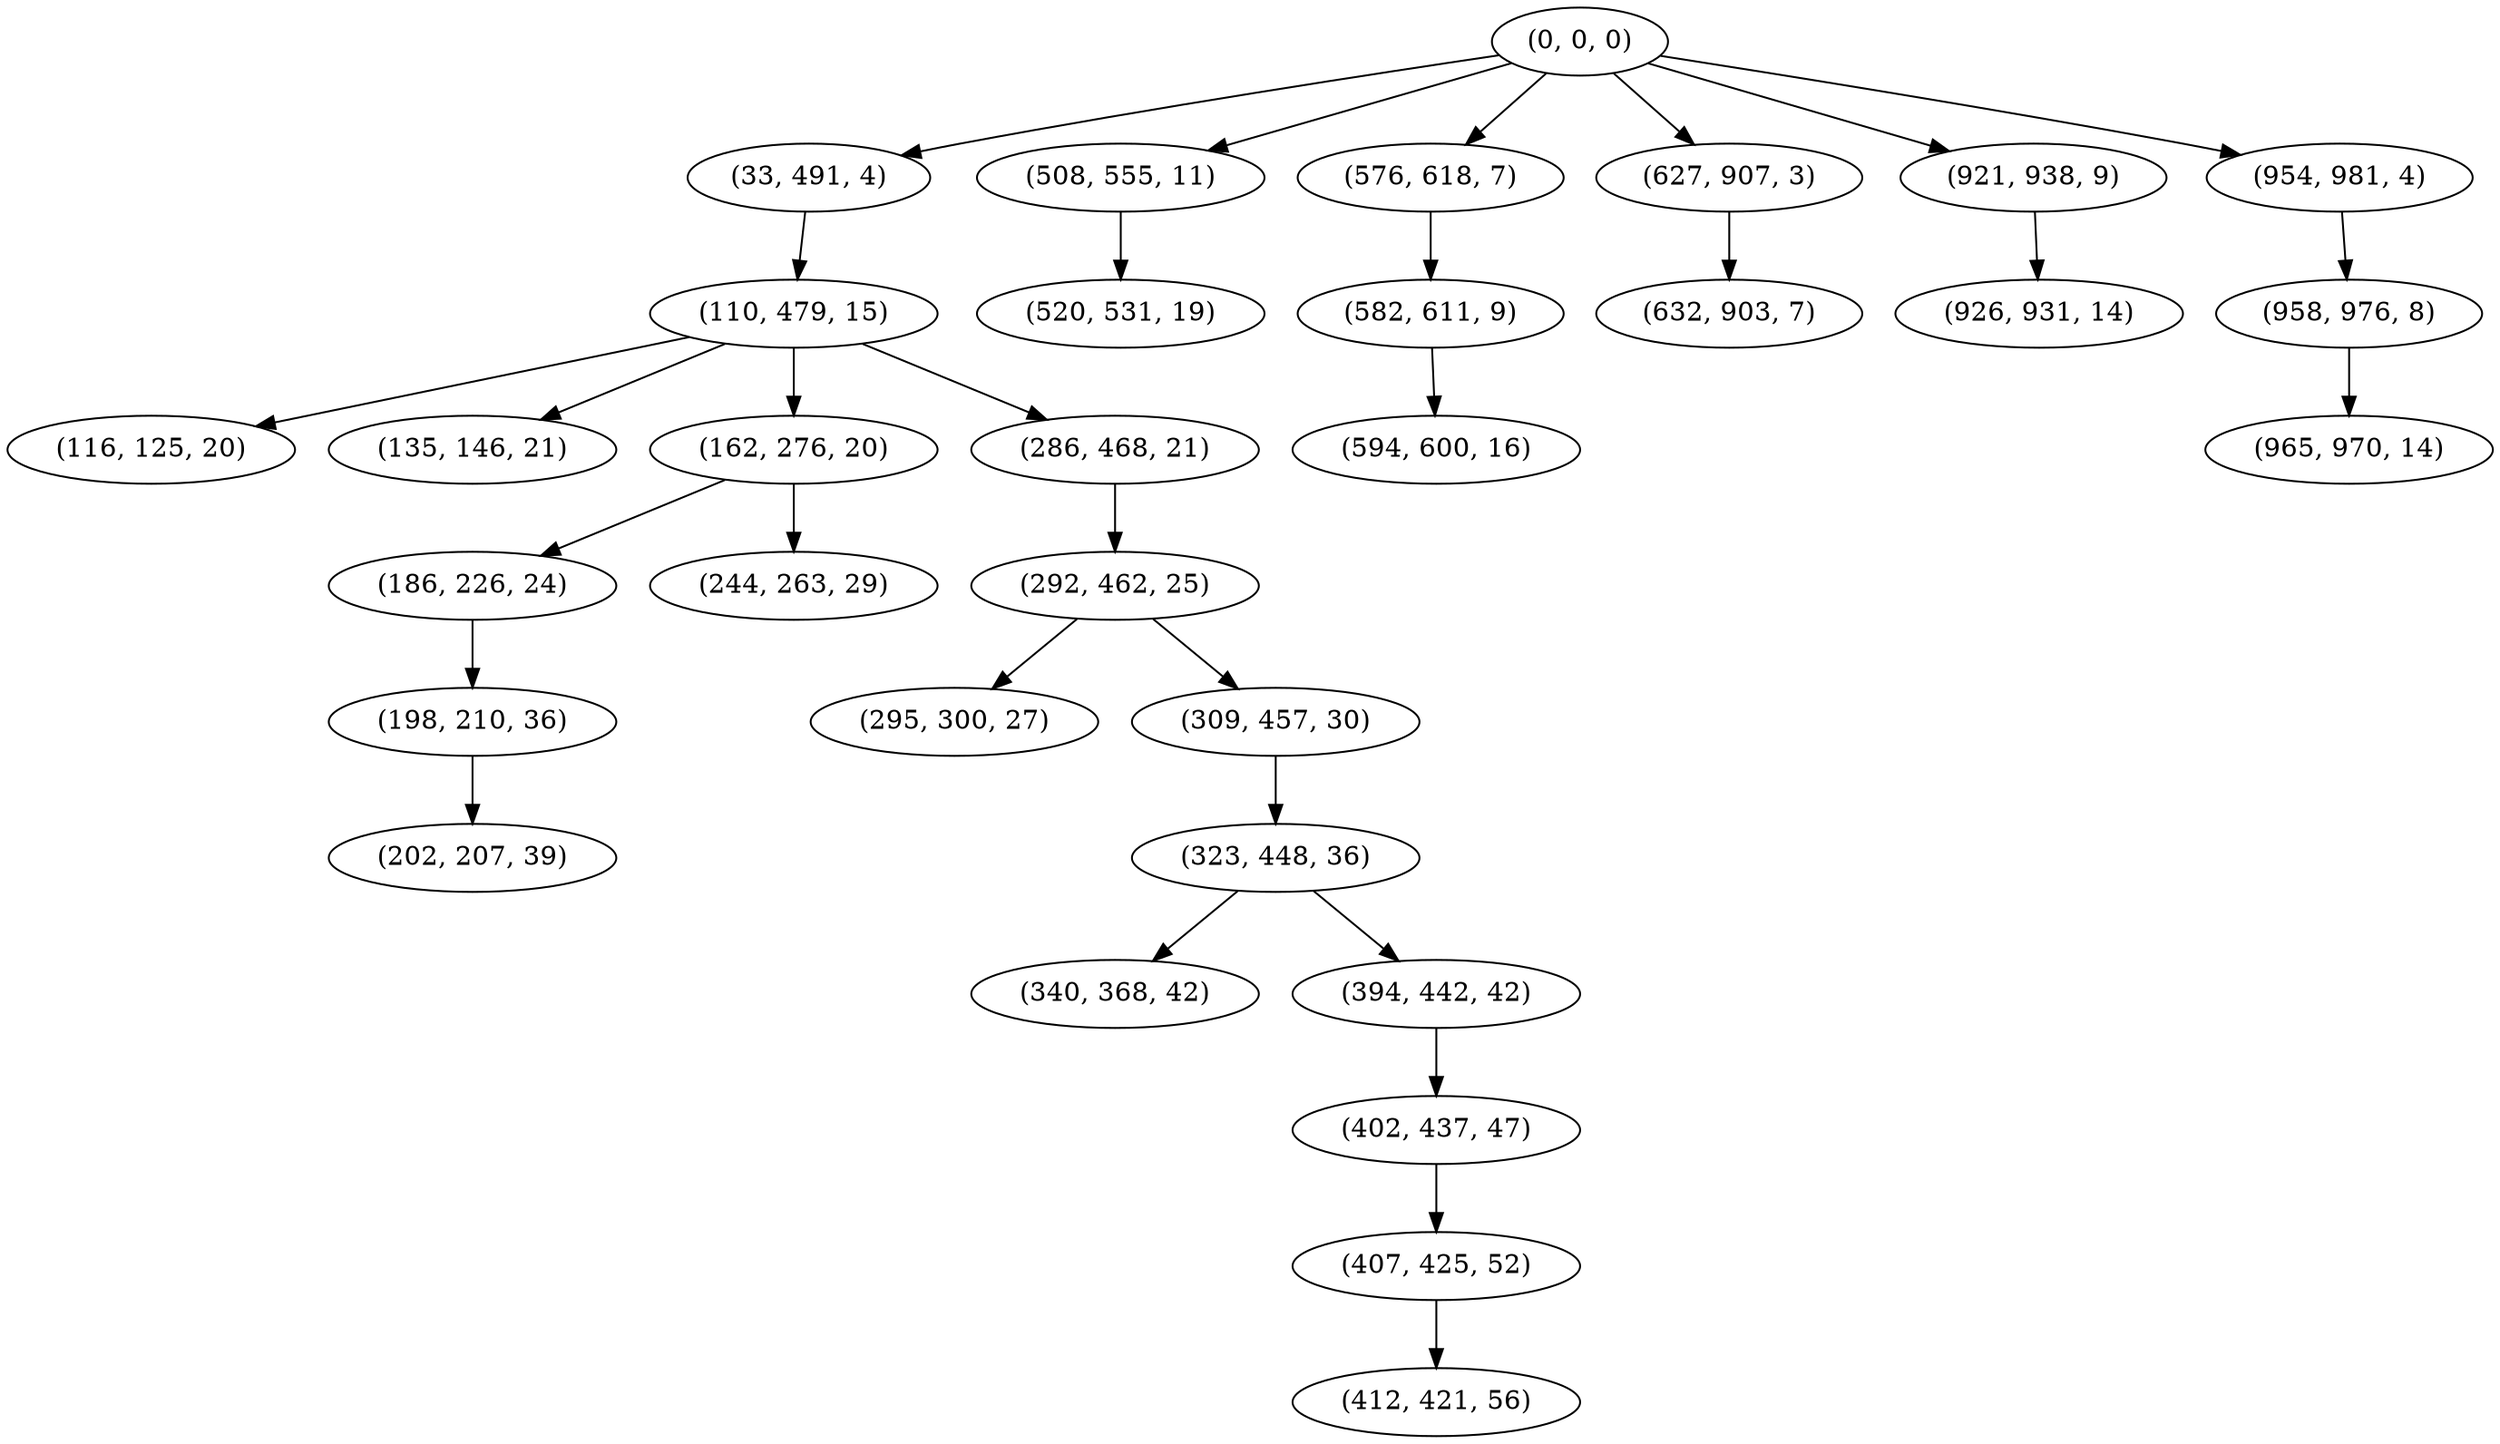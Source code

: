 digraph tree {
    "(0, 0, 0)";
    "(33, 491, 4)";
    "(110, 479, 15)";
    "(116, 125, 20)";
    "(135, 146, 21)";
    "(162, 276, 20)";
    "(186, 226, 24)";
    "(198, 210, 36)";
    "(202, 207, 39)";
    "(244, 263, 29)";
    "(286, 468, 21)";
    "(292, 462, 25)";
    "(295, 300, 27)";
    "(309, 457, 30)";
    "(323, 448, 36)";
    "(340, 368, 42)";
    "(394, 442, 42)";
    "(402, 437, 47)";
    "(407, 425, 52)";
    "(412, 421, 56)";
    "(508, 555, 11)";
    "(520, 531, 19)";
    "(576, 618, 7)";
    "(582, 611, 9)";
    "(594, 600, 16)";
    "(627, 907, 3)";
    "(632, 903, 7)";
    "(921, 938, 9)";
    "(926, 931, 14)";
    "(954, 981, 4)";
    "(958, 976, 8)";
    "(965, 970, 14)";
    "(0, 0, 0)" -> "(33, 491, 4)";
    "(0, 0, 0)" -> "(508, 555, 11)";
    "(0, 0, 0)" -> "(576, 618, 7)";
    "(0, 0, 0)" -> "(627, 907, 3)";
    "(0, 0, 0)" -> "(921, 938, 9)";
    "(0, 0, 0)" -> "(954, 981, 4)";
    "(33, 491, 4)" -> "(110, 479, 15)";
    "(110, 479, 15)" -> "(116, 125, 20)";
    "(110, 479, 15)" -> "(135, 146, 21)";
    "(110, 479, 15)" -> "(162, 276, 20)";
    "(110, 479, 15)" -> "(286, 468, 21)";
    "(162, 276, 20)" -> "(186, 226, 24)";
    "(162, 276, 20)" -> "(244, 263, 29)";
    "(186, 226, 24)" -> "(198, 210, 36)";
    "(198, 210, 36)" -> "(202, 207, 39)";
    "(286, 468, 21)" -> "(292, 462, 25)";
    "(292, 462, 25)" -> "(295, 300, 27)";
    "(292, 462, 25)" -> "(309, 457, 30)";
    "(309, 457, 30)" -> "(323, 448, 36)";
    "(323, 448, 36)" -> "(340, 368, 42)";
    "(323, 448, 36)" -> "(394, 442, 42)";
    "(394, 442, 42)" -> "(402, 437, 47)";
    "(402, 437, 47)" -> "(407, 425, 52)";
    "(407, 425, 52)" -> "(412, 421, 56)";
    "(508, 555, 11)" -> "(520, 531, 19)";
    "(576, 618, 7)" -> "(582, 611, 9)";
    "(582, 611, 9)" -> "(594, 600, 16)";
    "(627, 907, 3)" -> "(632, 903, 7)";
    "(921, 938, 9)" -> "(926, 931, 14)";
    "(954, 981, 4)" -> "(958, 976, 8)";
    "(958, 976, 8)" -> "(965, 970, 14)";
}
